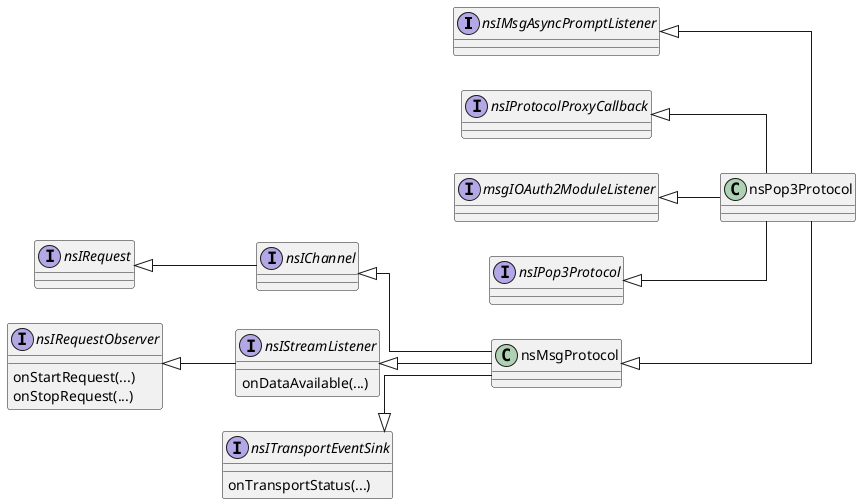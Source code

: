 @startuml
skinparam linetype ortho
left to right direction

interface nsIMsgAsyncPromptListener
interface nsIProtocolProxyCallback

interface nsIRequest

interface nsIChannel
nsIRequest <|-- nsIChannel

interface nsIStreamListener {
    onDataAvailable(...)
}

interface nsIRequestObserver {
    onStartRequest(...)
    onStopRequest(...)
}

nsIRequestObserver <|-- nsIStreamListener 

interface nsITransportEventSink {
    onTransportStatus(...)
}

interface msgIOAuth2ModuleListener

interface nsIPop3Protocol

class nsMsgProtocol
nsIChannel <|-- nsMsgProtocol
nsIStreamListener <|-- nsMsgProtocol
nsITransportEventSink <|-- nsMsgProtocol


class nsPop3Protocol
nsMsgProtocol <|-- nsPop3Protocol
nsIPop3Protocol <|-- nsPop3Protocol
nsIMsgAsyncPromptListener <|-- nsPop3Protocol
msgIOAuth2ModuleListener <|-- nsPop3Protocol
nsIProtocolProxyCallback <|-- nsPop3Protocol

@enduml

